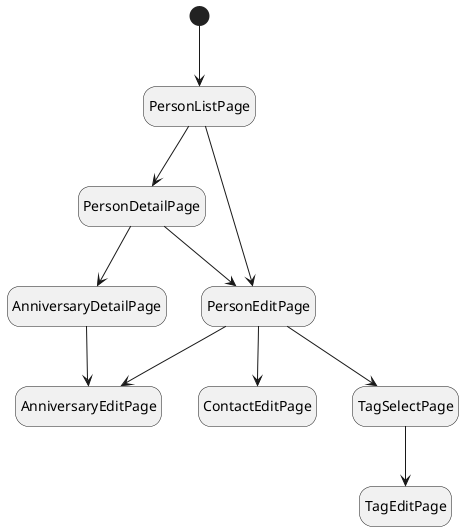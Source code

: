 @startuml
hide empty description

state AnniversaryDetailPage
state AnniversaryEditPage
state ContactEditPage
state PersonDetailPage
state PersonEditPage
state PersonListPage
state TagEditPage
state TagSelectPage

[*] --> PersonListPage
PersonListPage --> PersonEditPage
PersonListPage --> PersonDetailPage
PersonDetailPage --> PersonEditPage
PersonDetailPage --> AnniversaryDetailPage
PersonEditPage --> AnniversaryEditPage
PersonEditPage --> ContactEditPage
PersonEditPage --> TagSelectPage
AnniversaryDetailPage --> AnniversaryEditPage
TagSelectPage --> TagEditPage

@enduml
